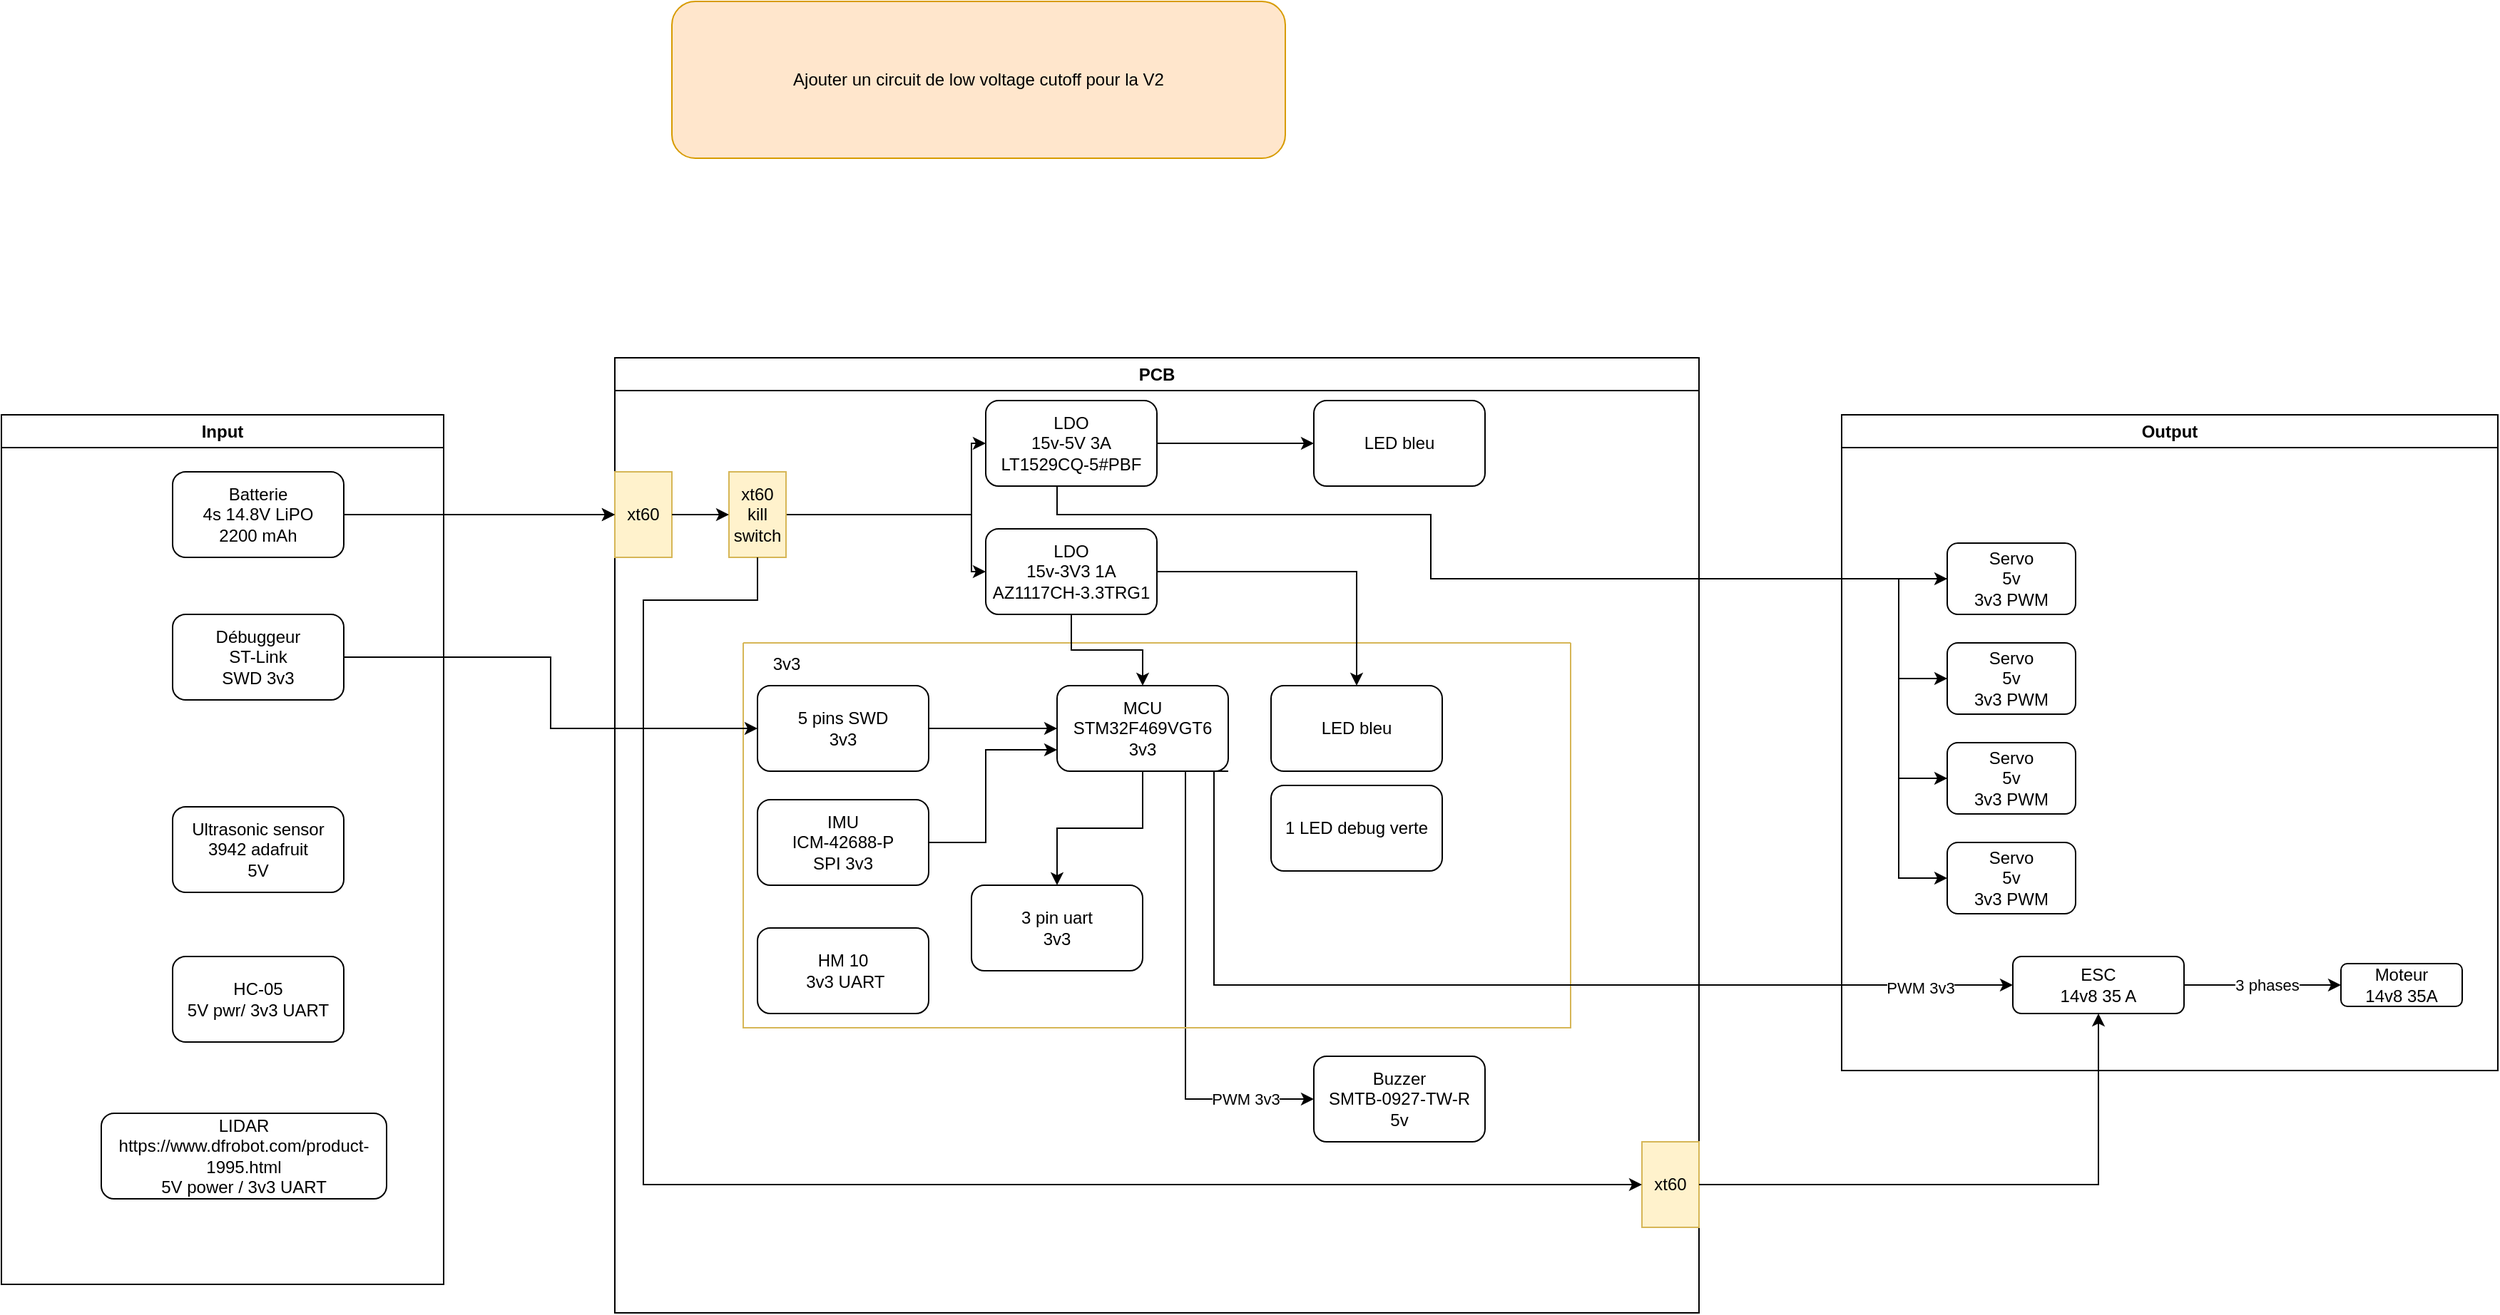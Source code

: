 <mxfile version="23.1.5" type="device">
  <diagram name="Page-1" id="vbcMVjURJgtJ42ZDk6ty">
    <mxGraphModel dx="2876" dy="2363" grid="1" gridSize="10" guides="1" tooltips="1" connect="1" arrows="1" fold="1" page="1" pageScale="1" pageWidth="827" pageHeight="1169" math="0" shadow="0">
      <root>
        <mxCell id="0" />
        <mxCell id="1" parent="0" />
        <mxCell id="pVkDnm4UJQp13vE4F_3l-3" value="Input" style="swimlane;whiteSpace=wrap;html=1;" parent="1" vertex="1">
          <mxGeometry x="-410" y="180" width="310" height="610" as="geometry" />
        </mxCell>
        <mxCell id="pVkDnm4UJQp13vE4F_3l-2" value="Batterie&lt;div&gt;4s 14.8V LiPO&lt;/div&gt;&lt;div&gt;2200 mAh&lt;/div&gt;" style="rounded=1;whiteSpace=wrap;html=1;" parent="pVkDnm4UJQp13vE4F_3l-3" vertex="1">
          <mxGeometry x="120" y="40" width="120" height="60" as="geometry" />
        </mxCell>
        <mxCell id="pVkDnm4UJQp13vE4F_3l-4" value="Débuggeur&lt;div&gt;ST-Link&lt;/div&gt;&lt;div&gt;SWD 3v3&lt;/div&gt;" style="rounded=1;whiteSpace=wrap;html=1;" parent="pVkDnm4UJQp13vE4F_3l-3" vertex="1">
          <mxGeometry x="120" y="140" width="120" height="60" as="geometry" />
        </mxCell>
        <mxCell id="3BUjcoI-ck8Lt89UXKEq-1" value="Ultrasonic sensor&lt;br&gt;3942 adafruit&lt;br&gt;5V" style="rounded=1;whiteSpace=wrap;html=1;" parent="pVkDnm4UJQp13vE4F_3l-3" vertex="1">
          <mxGeometry x="120" y="275" width="120" height="60" as="geometry" />
        </mxCell>
        <mxCell id="3BUjcoI-ck8Lt89UXKEq-2" value="LIDAR&lt;br&gt;https://www.dfrobot.com/product-1995.html&lt;br&gt;5V power / 3v3 UART" style="rounded=1;whiteSpace=wrap;html=1;" parent="pVkDnm4UJQp13vE4F_3l-3" vertex="1">
          <mxGeometry x="70" y="490" width="200" height="60" as="geometry" />
        </mxCell>
        <mxCell id="pVkDnm4UJQp13vE4F_3l-11" value="HC-05&lt;br&gt;5V pwr/ 3v3 UART" style="rounded=1;whiteSpace=wrap;html=1;" parent="pVkDnm4UJQp13vE4F_3l-3" vertex="1">
          <mxGeometry x="120" y="380" width="120" height="60" as="geometry" />
        </mxCell>
        <mxCell id="pVkDnm4UJQp13vE4F_3l-5" value="Output" style="swimlane;whiteSpace=wrap;html=1;" parent="1" vertex="1">
          <mxGeometry x="880" y="180" width="460" height="460" as="geometry" />
        </mxCell>
        <mxCell id="pVkDnm4UJQp13vE4F_3l-10" value="Moteur&lt;br&gt;14v8 35A" style="rounded=1;whiteSpace=wrap;html=1;" parent="pVkDnm4UJQp13vE4F_3l-5" vertex="1">
          <mxGeometry x="350" y="385" width="85" height="30" as="geometry" />
        </mxCell>
        <mxCell id="3BUjcoI-ck8Lt89UXKEq-7" style="edgeStyle=orthogonalEdgeStyle;rounded=0;orthogonalLoop=1;jettySize=auto;html=1;entryX=0;entryY=0.5;entryDx=0;entryDy=0;" parent="pVkDnm4UJQp13vE4F_3l-5" source="3BUjcoI-ck8Lt89UXKEq-6" target="pVkDnm4UJQp13vE4F_3l-10" edge="1">
          <mxGeometry relative="1" as="geometry" />
        </mxCell>
        <mxCell id="3BUjcoI-ck8Lt89UXKEq-8" value="3 phases" style="edgeLabel;html=1;align=center;verticalAlign=middle;resizable=0;points=[];" parent="3BUjcoI-ck8Lt89UXKEq-7" vertex="1" connectable="0">
          <mxGeometry x="0.05" relative="1" as="geometry">
            <mxPoint as="offset" />
          </mxGeometry>
        </mxCell>
        <mxCell id="3BUjcoI-ck8Lt89UXKEq-6" value="ESC&lt;br&gt;14v8 35 A" style="rounded=1;whiteSpace=wrap;html=1;" parent="pVkDnm4UJQp13vE4F_3l-5" vertex="1">
          <mxGeometry x="120" y="380" width="120" height="40" as="geometry" />
        </mxCell>
        <mxCell id="3BUjcoI-ck8Lt89UXKEq-37" style="edgeStyle=orthogonalEdgeStyle;rounded=0;orthogonalLoop=1;jettySize=auto;html=1;entryX=0;entryY=0.5;entryDx=0;entryDy=0;" parent="pVkDnm4UJQp13vE4F_3l-5" source="3BUjcoI-ck8Lt89UXKEq-9" target="3BUjcoI-ck8Lt89UXKEq-23" edge="1">
          <mxGeometry relative="1" as="geometry">
            <Array as="points">
              <mxPoint x="40" y="115" />
              <mxPoint x="40" y="185" />
            </Array>
          </mxGeometry>
        </mxCell>
        <mxCell id="3BUjcoI-ck8Lt89UXKEq-9" value="Servo&lt;br&gt;5v&lt;br&gt;3v3 PWM" style="rounded=1;whiteSpace=wrap;html=1;" parent="pVkDnm4UJQp13vE4F_3l-5" vertex="1">
          <mxGeometry x="74" y="90" width="90" height="50" as="geometry" />
        </mxCell>
        <mxCell id="3BUjcoI-ck8Lt89UXKEq-25" value="Servo&lt;br&gt;5v&lt;br&gt;3v3 PWM" style="rounded=1;whiteSpace=wrap;html=1;" parent="pVkDnm4UJQp13vE4F_3l-5" vertex="1">
          <mxGeometry x="74" y="300" width="90" height="50" as="geometry" />
        </mxCell>
        <mxCell id="3BUjcoI-ck8Lt89UXKEq-39" style="edgeStyle=orthogonalEdgeStyle;rounded=0;orthogonalLoop=1;jettySize=auto;html=1;entryX=0;entryY=0.5;entryDx=0;entryDy=0;" parent="pVkDnm4UJQp13vE4F_3l-5" source="3BUjcoI-ck8Lt89UXKEq-24" target="3BUjcoI-ck8Lt89UXKEq-25" edge="1">
          <mxGeometry relative="1" as="geometry">
            <Array as="points">
              <mxPoint x="40" y="255" />
              <mxPoint x="40" y="325" />
            </Array>
          </mxGeometry>
        </mxCell>
        <mxCell id="3BUjcoI-ck8Lt89UXKEq-24" value="Servo&lt;br&gt;5v&lt;br&gt;3v3 PWM" style="rounded=1;whiteSpace=wrap;html=1;" parent="pVkDnm4UJQp13vE4F_3l-5" vertex="1">
          <mxGeometry x="74" y="230" width="90" height="50" as="geometry" />
        </mxCell>
        <mxCell id="3BUjcoI-ck8Lt89UXKEq-38" style="edgeStyle=orthogonalEdgeStyle;rounded=0;orthogonalLoop=1;jettySize=auto;html=1;entryX=0;entryY=0.5;entryDx=0;entryDy=0;" parent="pVkDnm4UJQp13vE4F_3l-5" source="3BUjcoI-ck8Lt89UXKEq-23" target="3BUjcoI-ck8Lt89UXKEq-24" edge="1">
          <mxGeometry relative="1" as="geometry">
            <Array as="points">
              <mxPoint x="40" y="185" />
              <mxPoint x="40" y="255" />
            </Array>
          </mxGeometry>
        </mxCell>
        <mxCell id="3BUjcoI-ck8Lt89UXKEq-23" value="Servo&lt;br&gt;5v&lt;br&gt;3v3 PWM" style="rounded=1;whiteSpace=wrap;html=1;" parent="pVkDnm4UJQp13vE4F_3l-5" vertex="1">
          <mxGeometry x="74" y="160" width="90" height="50" as="geometry" />
        </mxCell>
        <mxCell id="pVkDnm4UJQp13vE4F_3l-16" value="PCB" style="swimlane;whiteSpace=wrap;html=1;" parent="1" vertex="1">
          <mxGeometry x="20" y="140" width="760" height="670" as="geometry" />
        </mxCell>
        <mxCell id="3BUjcoI-ck8Lt89UXKEq-5" value="Buzzer&lt;div&gt;SMTB-0927-TW-R&lt;br&gt;&lt;/div&gt;&lt;div&gt;5v&lt;/div&gt;" style="rounded=1;whiteSpace=wrap;html=1;" parent="pVkDnm4UJQp13vE4F_3l-16" vertex="1">
          <mxGeometry x="490" y="490" width="120" height="60" as="geometry" />
        </mxCell>
        <mxCell id="3BUjcoI-ck8Lt89UXKEq-15" style="edgeStyle=orthogonalEdgeStyle;rounded=0;orthogonalLoop=1;jettySize=auto;html=1;entryX=0;entryY=0.5;entryDx=0;entryDy=0;" parent="pVkDnm4UJQp13vE4F_3l-16" source="3BUjcoI-ck8Lt89UXKEq-13" target="pVkDnm4UJQp13vE4F_3l-12" edge="1">
          <mxGeometry relative="1" as="geometry" />
        </mxCell>
        <mxCell id="3BUjcoI-ck8Lt89UXKEq-13" value="5 pins SWD&lt;br&gt;3v3" style="rounded=1;whiteSpace=wrap;html=1;" parent="pVkDnm4UJQp13vE4F_3l-16" vertex="1">
          <mxGeometry x="100" y="230" width="120" height="60" as="geometry" />
        </mxCell>
        <mxCell id="3BUjcoI-ck8Lt89UXKEq-17" style="edgeStyle=orthogonalEdgeStyle;rounded=0;orthogonalLoop=1;jettySize=auto;html=1;entryX=0;entryY=0.75;entryDx=0;entryDy=0;" parent="pVkDnm4UJQp13vE4F_3l-16" source="pVkDnm4UJQp13vE4F_3l-1" target="pVkDnm4UJQp13vE4F_3l-12" edge="1">
          <mxGeometry relative="1" as="geometry">
            <Array as="points">
              <mxPoint x="260" y="340" />
              <mxPoint x="260" y="275" />
            </Array>
          </mxGeometry>
        </mxCell>
        <mxCell id="3BUjcoI-ck8Lt89UXKEq-16" style="edgeStyle=orthogonalEdgeStyle;rounded=0;orthogonalLoop=1;jettySize=auto;html=1;" parent="pVkDnm4UJQp13vE4F_3l-16" source="pVkDnm4UJQp13vE4F_3l-12" target="3BUjcoI-ck8Lt89UXKEq-3" edge="1">
          <mxGeometry relative="1" as="geometry" />
        </mxCell>
        <mxCell id="3BUjcoI-ck8Lt89UXKEq-20" style="edgeStyle=orthogonalEdgeStyle;rounded=0;orthogonalLoop=1;jettySize=auto;html=1;exitX=0.75;exitY=1;exitDx=0;exitDy=0;entryX=0;entryY=0.5;entryDx=0;entryDy=0;" parent="pVkDnm4UJQp13vE4F_3l-16" source="pVkDnm4UJQp13vE4F_3l-12" target="3BUjcoI-ck8Lt89UXKEq-5" edge="1">
          <mxGeometry relative="1" as="geometry" />
        </mxCell>
        <mxCell id="3BUjcoI-ck8Lt89UXKEq-21" value="PWM 3v3" style="edgeLabel;html=1;align=center;verticalAlign=middle;resizable=0;points=[];" parent="3BUjcoI-ck8Lt89UXKEq-20" vertex="1" connectable="0">
          <mxGeometry x="0.833" y="-2" relative="1" as="geometry">
            <mxPoint x="-22" y="-2" as="offset" />
          </mxGeometry>
        </mxCell>
        <mxCell id="pVkDnm4UJQp13vE4F_3l-12" value="MCU&lt;br&gt;STM32F469VGT6&lt;br&gt;3v3" style="rounded=1;whiteSpace=wrap;html=1;" parent="pVkDnm4UJQp13vE4F_3l-16" vertex="1">
          <mxGeometry x="310" y="230" width="120" height="60" as="geometry" />
        </mxCell>
        <mxCell id="3BUjcoI-ck8Lt89UXKEq-18" value="" style="swimlane;startSize=0;fillColor=#FFF2CC;strokeColor=#d6b656;gradientColor=none;swimlaneFillColor=none;" parent="pVkDnm4UJQp13vE4F_3l-16" vertex="1">
          <mxGeometry x="90" y="200" width="580" height="270" as="geometry" />
        </mxCell>
        <mxCell id="3BUjcoI-ck8Lt89UXKEq-3" value="3 pin uart&lt;br&gt;3v3" style="rounded=1;whiteSpace=wrap;html=1;" parent="3BUjcoI-ck8Lt89UXKEq-18" vertex="1">
          <mxGeometry x="160" y="170" width="120" height="60" as="geometry" />
        </mxCell>
        <mxCell id="3BUjcoI-ck8Lt89UXKEq-19" value="3v3" style="text;html=1;align=center;verticalAlign=middle;resizable=0;points=[];autosize=1;strokeColor=none;fillColor=none;" parent="3BUjcoI-ck8Lt89UXKEq-18" vertex="1">
          <mxGeometry x="10" width="40" height="30" as="geometry" />
        </mxCell>
        <mxCell id="3BUjcoI-ck8Lt89UXKEq-32" value="LED bleu" style="rounded=1;whiteSpace=wrap;html=1;" parent="3BUjcoI-ck8Lt89UXKEq-18" vertex="1">
          <mxGeometry x="370" y="30" width="120" height="60" as="geometry" />
        </mxCell>
        <mxCell id="pVkDnm4UJQp13vE4F_3l-1" value="IMU&lt;br&gt;ICM-42688-P&lt;br&gt;SPI 3v3" style="rounded=1;whiteSpace=wrap;html=1;" parent="3BUjcoI-ck8Lt89UXKEq-18" vertex="1">
          <mxGeometry x="10" y="110" width="120" height="60" as="geometry" />
        </mxCell>
        <mxCell id="3BUjcoI-ck8Lt89UXKEq-4" value="1 LED debug verte" style="rounded=1;whiteSpace=wrap;html=1;" parent="3BUjcoI-ck8Lt89UXKEq-18" vertex="1">
          <mxGeometry x="370" y="100" width="120" height="60" as="geometry" />
        </mxCell>
        <mxCell id="UDr56X1mLAqt--iV8H8K-8" value="HM 10&lt;br&gt;&amp;nbsp;3v3 UART" style="rounded=1;whiteSpace=wrap;html=1;" parent="3BUjcoI-ck8Lt89UXKEq-18" vertex="1">
          <mxGeometry x="10" y="200" width="120" height="60" as="geometry" />
        </mxCell>
        <mxCell id="3BUjcoI-ck8Lt89UXKEq-34" style="edgeStyle=orthogonalEdgeStyle;rounded=0;orthogonalLoop=1;jettySize=auto;html=1;exitX=1;exitY=0.5;exitDx=0;exitDy=0;entryX=0;entryY=0.5;entryDx=0;entryDy=0;" parent="pVkDnm4UJQp13vE4F_3l-16" source="3BUjcoI-ck8Lt89UXKEq-22" target="3BUjcoI-ck8Lt89UXKEq-33" edge="1">
          <mxGeometry relative="1" as="geometry" />
        </mxCell>
        <mxCell id="3BUjcoI-ck8Lt89UXKEq-22" value="LDO&lt;br&gt;15v-5V 3A&lt;br&gt;LT1529CQ-5#PBF" style="rounded=1;whiteSpace=wrap;html=1;" parent="pVkDnm4UJQp13vE4F_3l-16" vertex="1">
          <mxGeometry x="260" y="30" width="120" height="60" as="geometry" />
        </mxCell>
        <mxCell id="3BUjcoI-ck8Lt89UXKEq-31" style="edgeStyle=orthogonalEdgeStyle;rounded=0;orthogonalLoop=1;jettySize=auto;html=1;" parent="pVkDnm4UJQp13vE4F_3l-16" source="3BUjcoI-ck8Lt89UXKEq-28" target="pVkDnm4UJQp13vE4F_3l-12" edge="1">
          <mxGeometry relative="1" as="geometry" />
        </mxCell>
        <mxCell id="3BUjcoI-ck8Lt89UXKEq-35" style="edgeStyle=orthogonalEdgeStyle;rounded=0;orthogonalLoop=1;jettySize=auto;html=1;entryX=0.5;entryY=0;entryDx=0;entryDy=0;" parent="pVkDnm4UJQp13vE4F_3l-16" source="3BUjcoI-ck8Lt89UXKEq-28" target="3BUjcoI-ck8Lt89UXKEq-32" edge="1">
          <mxGeometry relative="1" as="geometry" />
        </mxCell>
        <mxCell id="3BUjcoI-ck8Lt89UXKEq-28" value="LDO&lt;br&gt;15v-3V3 1A&lt;br&gt;AZ1117CH-3.3TRG1" style="rounded=1;whiteSpace=wrap;html=1;" parent="pVkDnm4UJQp13vE4F_3l-16" vertex="1">
          <mxGeometry x="260" y="120" width="120" height="60" as="geometry" />
        </mxCell>
        <mxCell id="3BUjcoI-ck8Lt89UXKEq-33" value="LED bleu" style="rounded=1;whiteSpace=wrap;html=1;" parent="pVkDnm4UJQp13vE4F_3l-16" vertex="1">
          <mxGeometry x="490" y="30" width="120" height="60" as="geometry" />
        </mxCell>
        <mxCell id="hm7Egg7z6qPXurAjoru_-4" value="xt60" style="rounded=0;whiteSpace=wrap;html=1;fillColor=#fff2cc;strokeColor=#d6b656;" vertex="1" parent="pVkDnm4UJQp13vE4F_3l-16">
          <mxGeometry y="80" width="40" height="60" as="geometry" />
        </mxCell>
        <mxCell id="hm7Egg7z6qPXurAjoru_-7" value="xt60" style="rounded=0;whiteSpace=wrap;html=1;fillColor=#fff2cc;strokeColor=#d6b656;" vertex="1" parent="pVkDnm4UJQp13vE4F_3l-16">
          <mxGeometry x="720" y="550" width="40" height="60" as="geometry" />
        </mxCell>
        <mxCell id="3BUjcoI-ck8Lt89UXKEq-14" style="edgeStyle=orthogonalEdgeStyle;rounded=0;orthogonalLoop=1;jettySize=auto;html=1;" parent="1" source="pVkDnm4UJQp13vE4F_3l-4" target="3BUjcoI-ck8Lt89UXKEq-13" edge="1">
          <mxGeometry relative="1" as="geometry" />
        </mxCell>
        <mxCell id="3BUjcoI-ck8Lt89UXKEq-26" style="edgeStyle=orthogonalEdgeStyle;rounded=0;orthogonalLoop=1;jettySize=auto;html=1;exitX=1;exitY=1;exitDx=0;exitDy=0;entryX=0;entryY=0.5;entryDx=0;entryDy=0;" parent="1" source="pVkDnm4UJQp13vE4F_3l-12" target="3BUjcoI-ck8Lt89UXKEq-6" edge="1">
          <mxGeometry relative="1" as="geometry">
            <Array as="points">
              <mxPoint x="440" y="580" />
            </Array>
          </mxGeometry>
        </mxCell>
        <mxCell id="3BUjcoI-ck8Lt89UXKEq-27" value="PWM 3v3" style="edgeLabel;html=1;align=center;verticalAlign=middle;resizable=0;points=[];" parent="3BUjcoI-ck8Lt89UXKEq-26" vertex="1" connectable="0">
          <mxGeometry x="0.819" y="-2" relative="1" as="geometry">
            <mxPoint as="offset" />
          </mxGeometry>
        </mxCell>
        <mxCell id="3BUjcoI-ck8Lt89UXKEq-29" style="edgeStyle=orthogonalEdgeStyle;rounded=0;orthogonalLoop=1;jettySize=auto;html=1;exitX=1;exitY=0.5;exitDx=0;exitDy=0;" parent="1" target="3BUjcoI-ck8Lt89UXKEq-22" edge="1">
          <mxGeometry relative="1" as="geometry">
            <mxPoint x="240" y="250" as="sourcePoint" />
            <Array as="points">
              <mxPoint x="270" y="250" />
              <mxPoint x="270" y="200" />
            </Array>
          </mxGeometry>
        </mxCell>
        <mxCell id="3BUjcoI-ck8Lt89UXKEq-30" style="edgeStyle=orthogonalEdgeStyle;rounded=0;orthogonalLoop=1;jettySize=auto;html=1;entryX=0;entryY=0.5;entryDx=0;entryDy=0;" parent="1" target="3BUjcoI-ck8Lt89UXKEq-28" edge="1">
          <mxGeometry relative="1" as="geometry">
            <mxPoint x="240" y="250" as="sourcePoint" />
            <Array as="points">
              <mxPoint x="270" y="250" />
              <mxPoint x="270" y="290" />
            </Array>
          </mxGeometry>
        </mxCell>
        <mxCell id="3BUjcoI-ck8Lt89UXKEq-36" style="edgeStyle=orthogonalEdgeStyle;rounded=0;orthogonalLoop=1;jettySize=auto;html=1;entryX=0;entryY=0.5;entryDx=0;entryDy=0;" parent="1" source="3BUjcoI-ck8Lt89UXKEq-22" target="3BUjcoI-ck8Lt89UXKEq-9" edge="1">
          <mxGeometry relative="1" as="geometry">
            <Array as="points">
              <mxPoint x="330" y="250" />
              <mxPoint x="592" y="250" />
              <mxPoint x="592" y="295" />
            </Array>
          </mxGeometry>
        </mxCell>
        <mxCell id="hm7Egg7z6qPXurAjoru_-3" value="" style="edgeStyle=orthogonalEdgeStyle;rounded=0;orthogonalLoop=1;jettySize=auto;html=1;exitX=1;exitY=0.5;exitDx=0;exitDy=0;endArrow=none;endFill=0;" edge="1" parent="1" source="hm7Egg7z6qPXurAjoru_-10">
          <mxGeometry relative="1" as="geometry">
            <mxPoint x="-170" y="250" as="sourcePoint" />
            <mxPoint x="240" y="250" as="targetPoint" />
            <Array as="points" />
          </mxGeometry>
        </mxCell>
        <mxCell id="hm7Egg7z6qPXurAjoru_-5" value="" style="edgeStyle=orthogonalEdgeStyle;rounded=0;orthogonalLoop=1;jettySize=auto;html=1;exitX=1;exitY=0.5;exitDx=0;exitDy=0;" edge="1" parent="1" source="pVkDnm4UJQp13vE4F_3l-2" target="hm7Egg7z6qPXurAjoru_-4">
          <mxGeometry relative="1" as="geometry">
            <mxPoint x="-170" y="250" as="sourcePoint" />
            <mxPoint x="180" y="250" as="targetPoint" />
            <Array as="points" />
          </mxGeometry>
        </mxCell>
        <mxCell id="hm7Egg7z6qPXurAjoru_-6" value="" style="edgeStyle=orthogonalEdgeStyle;rounded=0;orthogonalLoop=1;jettySize=auto;html=1;entryX=0;entryY=0.5;entryDx=0;entryDy=0;" edge="1" parent="1" source="pVkDnm4UJQp13vE4F_3l-2" target="hm7Egg7z6qPXurAjoru_-4">
          <mxGeometry relative="1" as="geometry">
            <mxPoint x="-170" y="250" as="sourcePoint" />
            <mxPoint x="180" y="250" as="targetPoint" />
            <Array as="points" />
          </mxGeometry>
        </mxCell>
        <mxCell id="hm7Egg7z6qPXurAjoru_-8" style="edgeStyle=orthogonalEdgeStyle;rounded=0;orthogonalLoop=1;jettySize=auto;html=1;entryX=0.5;entryY=1;entryDx=0;entryDy=0;" edge="1" parent="1" source="hm7Egg7z6qPXurAjoru_-7" target="3BUjcoI-ck8Lt89UXKEq-6">
          <mxGeometry relative="1" as="geometry" />
        </mxCell>
        <mxCell id="hm7Egg7z6qPXurAjoru_-10" value="xt60&lt;br&gt;kill&lt;br&gt;switch" style="rounded=0;whiteSpace=wrap;html=1;fillColor=#fff2cc;strokeColor=#d6b656;" vertex="1" parent="1">
          <mxGeometry x="100" y="220" width="40" height="60" as="geometry" />
        </mxCell>
        <mxCell id="hm7Egg7z6qPXurAjoru_-9" style="edgeStyle=orthogonalEdgeStyle;rounded=0;orthogonalLoop=1;jettySize=auto;html=1;entryX=0;entryY=0.5;entryDx=0;entryDy=0;exitX=0.5;exitY=1;exitDx=0;exitDy=0;" edge="1" parent="1" source="hm7Egg7z6qPXurAjoru_-10" target="hm7Egg7z6qPXurAjoru_-7">
          <mxGeometry relative="1" as="geometry">
            <Array as="points">
              <mxPoint x="120" y="310" />
              <mxPoint x="40" y="310" />
              <mxPoint x="40" y="720" />
            </Array>
          </mxGeometry>
        </mxCell>
        <mxCell id="hm7Egg7z6qPXurAjoru_-11" value="" style="edgeStyle=orthogonalEdgeStyle;rounded=0;orthogonalLoop=1;jettySize=auto;html=1;exitX=1;exitY=0.5;exitDx=0;exitDy=0;" edge="1" parent="1" source="hm7Egg7z6qPXurAjoru_-4" target="hm7Egg7z6qPXurAjoru_-10">
          <mxGeometry relative="1" as="geometry">
            <mxPoint x="60" y="250" as="sourcePoint" />
            <mxPoint x="180" y="250" as="targetPoint" />
            <Array as="points" />
          </mxGeometry>
        </mxCell>
        <mxCell id="hm7Egg7z6qPXurAjoru_-12" value="Ajouter un circuit de low voltage cutoff pour la V2" style="rounded=1;whiteSpace=wrap;html=1;fillColor=#ffe6cc;strokeColor=#d79b00;" vertex="1" parent="1">
          <mxGeometry x="60" y="-110" width="430" height="110" as="geometry" />
        </mxCell>
      </root>
    </mxGraphModel>
  </diagram>
</mxfile>
